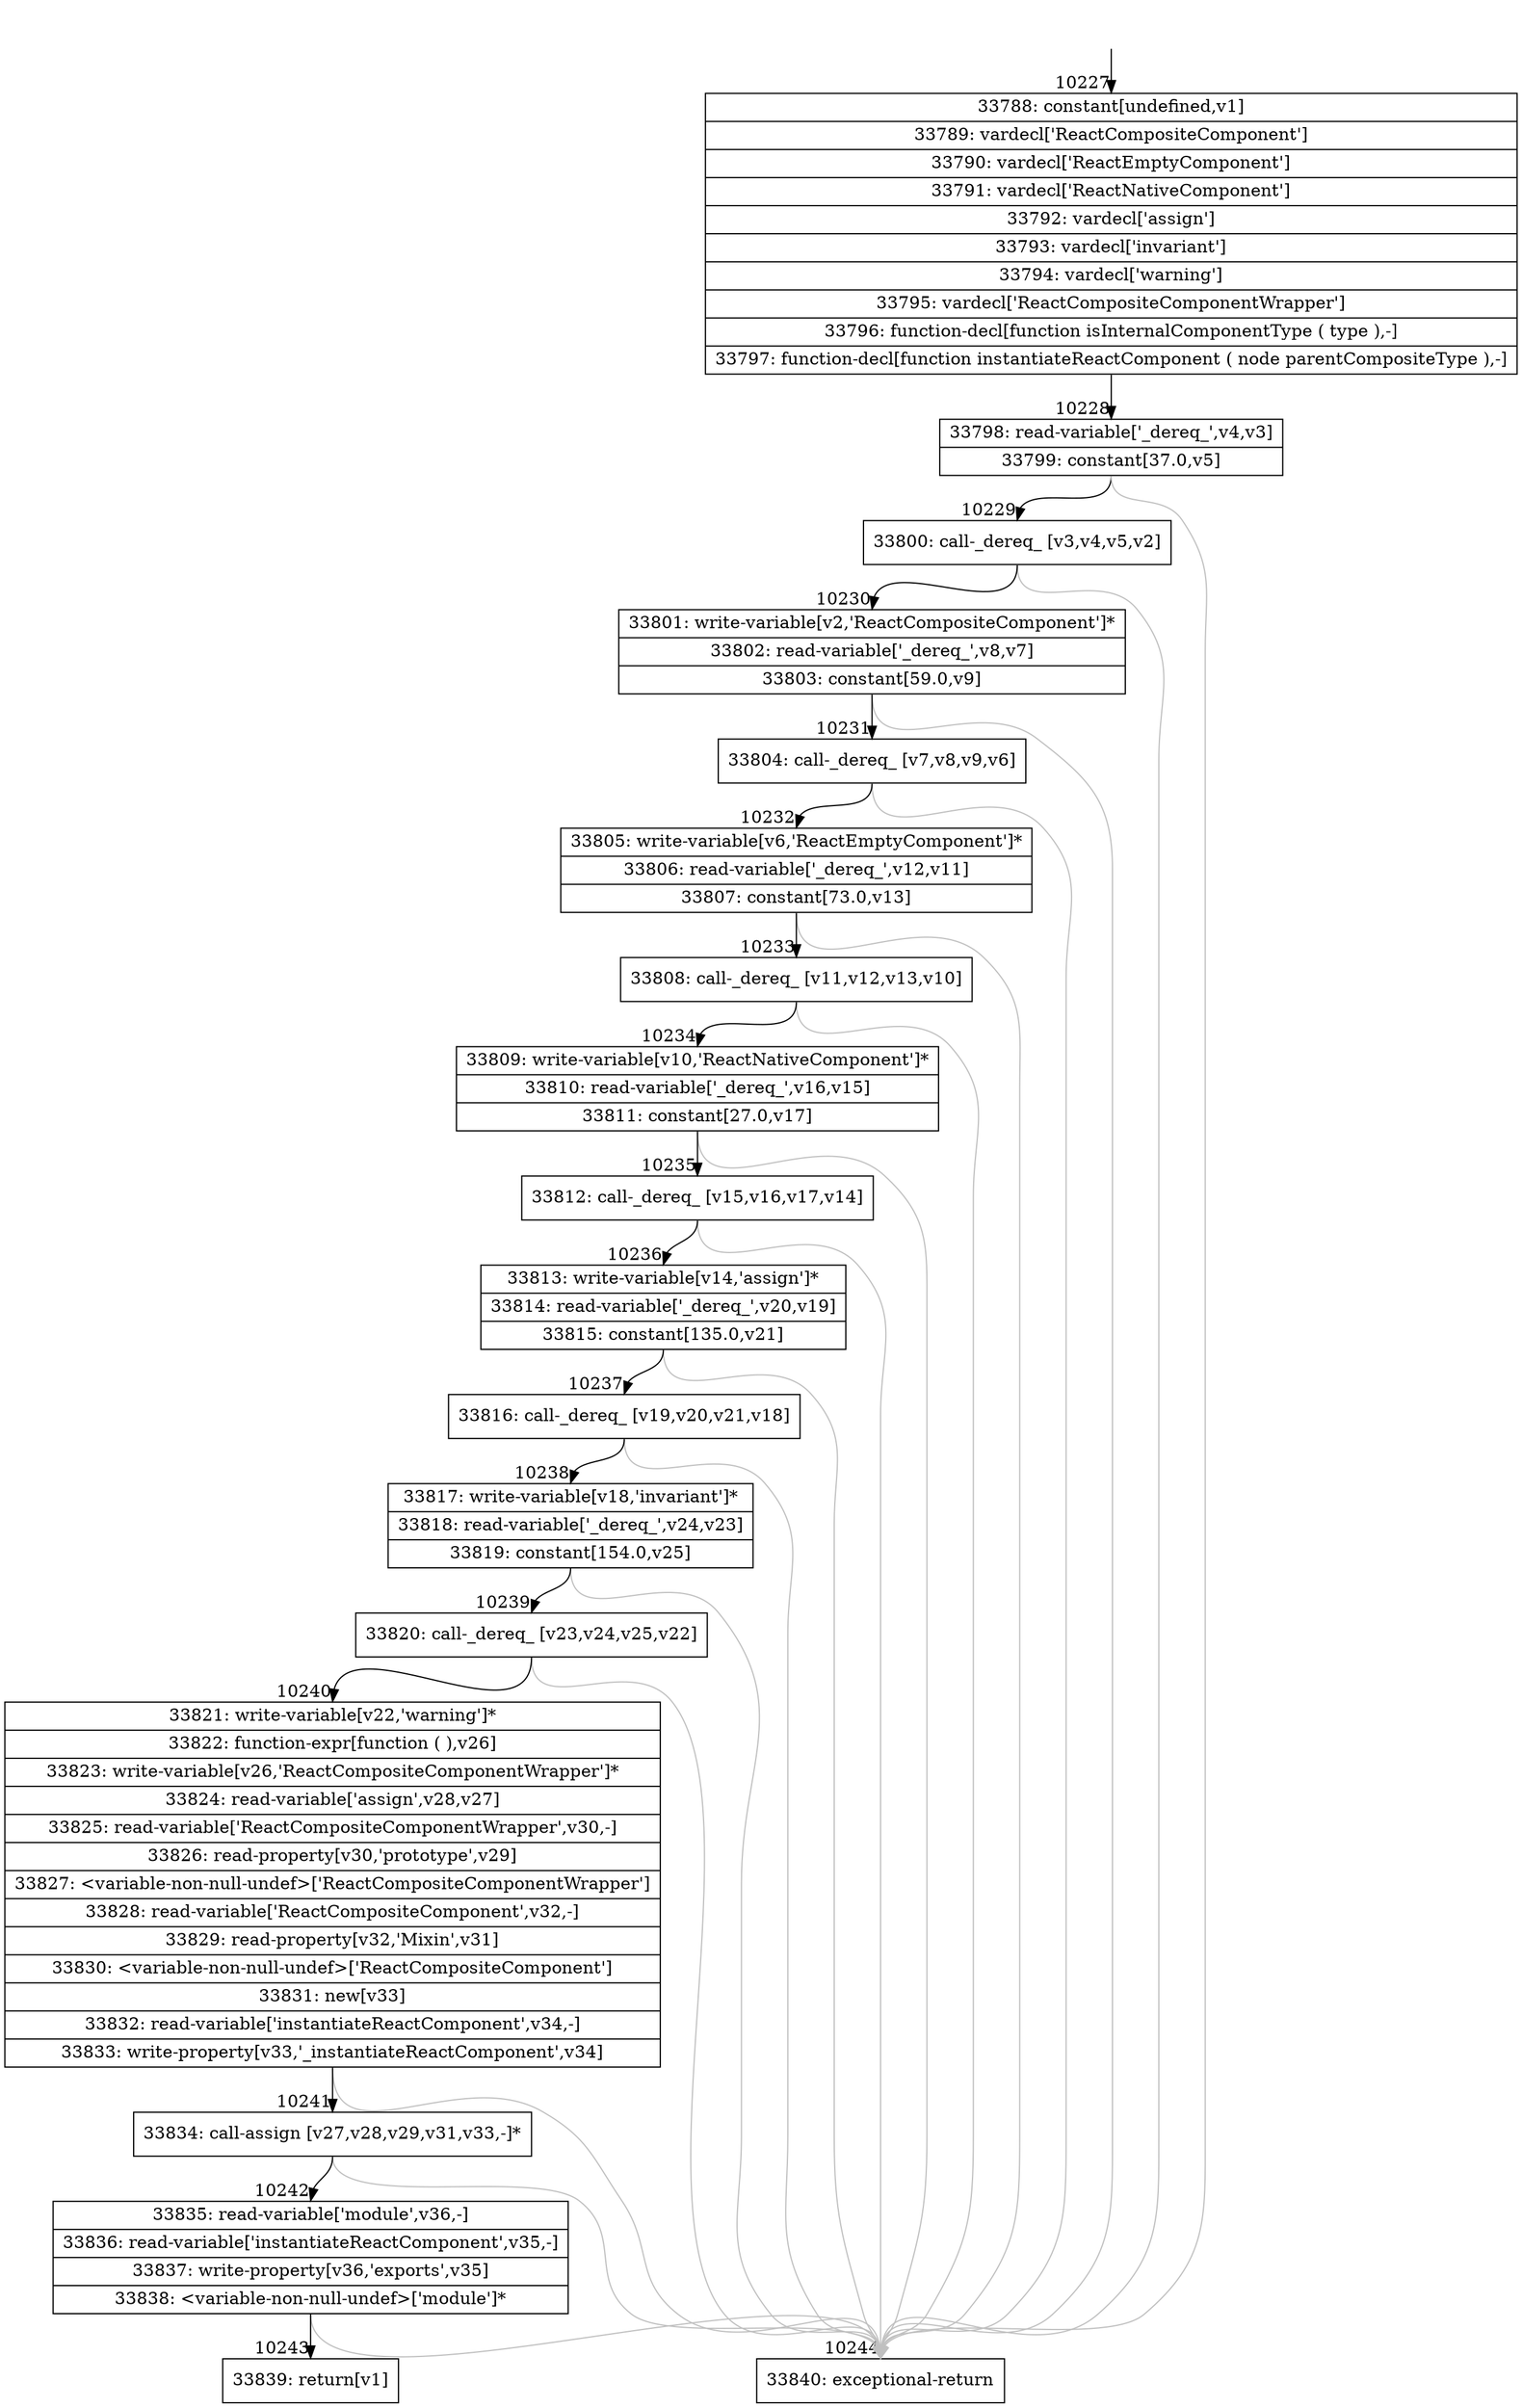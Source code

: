 digraph {
rankdir="TD"
BB_entry765[shape=none,label=""];
BB_entry765 -> BB10227 [tailport=s, headport=n, headlabel="    10227"]
BB10227 [shape=record label="{33788: constant[undefined,v1]|33789: vardecl['ReactCompositeComponent']|33790: vardecl['ReactEmptyComponent']|33791: vardecl['ReactNativeComponent']|33792: vardecl['assign']|33793: vardecl['invariant']|33794: vardecl['warning']|33795: vardecl['ReactCompositeComponentWrapper']|33796: function-decl[function isInternalComponentType ( type ),-]|33797: function-decl[function instantiateReactComponent ( node parentCompositeType ),-]}" ] 
BB10227 -> BB10228 [tailport=s, headport=n, headlabel="      10228"]
BB10228 [shape=record label="{33798: read-variable['_dereq_',v4,v3]|33799: constant[37.0,v5]}" ] 
BB10228 -> BB10229 [tailport=s, headport=n, headlabel="      10229"]
BB10228 -> BB10244 [tailport=s, headport=n, color=gray, headlabel="      10244"]
BB10229 [shape=record label="{33800: call-_dereq_ [v3,v4,v5,v2]}" ] 
BB10229 -> BB10230 [tailport=s, headport=n, headlabel="      10230"]
BB10229 -> BB10244 [tailport=s, headport=n, color=gray]
BB10230 [shape=record label="{33801: write-variable[v2,'ReactCompositeComponent']*|33802: read-variable['_dereq_',v8,v7]|33803: constant[59.0,v9]}" ] 
BB10230 -> BB10231 [tailport=s, headport=n, headlabel="      10231"]
BB10230 -> BB10244 [tailport=s, headport=n, color=gray]
BB10231 [shape=record label="{33804: call-_dereq_ [v7,v8,v9,v6]}" ] 
BB10231 -> BB10232 [tailport=s, headport=n, headlabel="      10232"]
BB10231 -> BB10244 [tailport=s, headport=n, color=gray]
BB10232 [shape=record label="{33805: write-variable[v6,'ReactEmptyComponent']*|33806: read-variable['_dereq_',v12,v11]|33807: constant[73.0,v13]}" ] 
BB10232 -> BB10233 [tailport=s, headport=n, headlabel="      10233"]
BB10232 -> BB10244 [tailport=s, headport=n, color=gray]
BB10233 [shape=record label="{33808: call-_dereq_ [v11,v12,v13,v10]}" ] 
BB10233 -> BB10234 [tailport=s, headport=n, headlabel="      10234"]
BB10233 -> BB10244 [tailport=s, headport=n, color=gray]
BB10234 [shape=record label="{33809: write-variable[v10,'ReactNativeComponent']*|33810: read-variable['_dereq_',v16,v15]|33811: constant[27.0,v17]}" ] 
BB10234 -> BB10235 [tailport=s, headport=n, headlabel="      10235"]
BB10234 -> BB10244 [tailport=s, headport=n, color=gray]
BB10235 [shape=record label="{33812: call-_dereq_ [v15,v16,v17,v14]}" ] 
BB10235 -> BB10236 [tailport=s, headport=n, headlabel="      10236"]
BB10235 -> BB10244 [tailport=s, headport=n, color=gray]
BB10236 [shape=record label="{33813: write-variable[v14,'assign']*|33814: read-variable['_dereq_',v20,v19]|33815: constant[135.0,v21]}" ] 
BB10236 -> BB10237 [tailport=s, headport=n, headlabel="      10237"]
BB10236 -> BB10244 [tailport=s, headport=n, color=gray]
BB10237 [shape=record label="{33816: call-_dereq_ [v19,v20,v21,v18]}" ] 
BB10237 -> BB10238 [tailport=s, headport=n, headlabel="      10238"]
BB10237 -> BB10244 [tailport=s, headport=n, color=gray]
BB10238 [shape=record label="{33817: write-variable[v18,'invariant']*|33818: read-variable['_dereq_',v24,v23]|33819: constant[154.0,v25]}" ] 
BB10238 -> BB10239 [tailport=s, headport=n, headlabel="      10239"]
BB10238 -> BB10244 [tailport=s, headport=n, color=gray]
BB10239 [shape=record label="{33820: call-_dereq_ [v23,v24,v25,v22]}" ] 
BB10239 -> BB10240 [tailport=s, headport=n, headlabel="      10240"]
BB10239 -> BB10244 [tailport=s, headport=n, color=gray]
BB10240 [shape=record label="{33821: write-variable[v22,'warning']*|33822: function-expr[function ( ),v26]|33823: write-variable[v26,'ReactCompositeComponentWrapper']*|33824: read-variable['assign',v28,v27]|33825: read-variable['ReactCompositeComponentWrapper',v30,-]|33826: read-property[v30,'prototype',v29]|33827: \<variable-non-null-undef\>['ReactCompositeComponentWrapper']|33828: read-variable['ReactCompositeComponent',v32,-]|33829: read-property[v32,'Mixin',v31]|33830: \<variable-non-null-undef\>['ReactCompositeComponent']|33831: new[v33]|33832: read-variable['instantiateReactComponent',v34,-]|33833: write-property[v33,'_instantiateReactComponent',v34]}" ] 
BB10240 -> BB10241 [tailport=s, headport=n, headlabel="      10241"]
BB10240 -> BB10244 [tailport=s, headport=n, color=gray]
BB10241 [shape=record label="{33834: call-assign [v27,v28,v29,v31,v33,-]*}" ] 
BB10241 -> BB10242 [tailport=s, headport=n, headlabel="      10242"]
BB10241 -> BB10244 [tailport=s, headport=n, color=gray]
BB10242 [shape=record label="{33835: read-variable['module',v36,-]|33836: read-variable['instantiateReactComponent',v35,-]|33837: write-property[v36,'exports',v35]|33838: \<variable-non-null-undef\>['module']*}" ] 
BB10242 -> BB10243 [tailport=s, headport=n, headlabel="      10243"]
BB10242 -> BB10244 [tailport=s, headport=n, color=gray]
BB10243 [shape=record label="{33839: return[v1]}" ] 
BB10244 [shape=record label="{33840: exceptional-return}" ] 
//#$~ 18388
}
